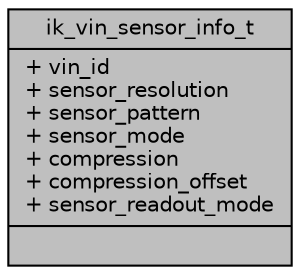 digraph "ik_vin_sensor_info_t"
{
 // INTERACTIVE_SVG=YES
 // LATEX_PDF_SIZE
  bgcolor="transparent";
  edge [fontname="Helvetica",fontsize="10",labelfontname="Helvetica",labelfontsize="10"];
  node [fontname="Helvetica",fontsize="10",shape=record];
  Node1 [label="{ik_vin_sensor_info_t\n|+ vin_id\l+ sensor_resolution\l+ sensor_pattern\l+ sensor_mode\l+ compression\l+ compression_offset\l+ sensor_readout_mode\l|}",height=0.2,width=0.4,color="black", fillcolor="grey75", style="filled", fontcolor="black",tooltip=" "];
}
